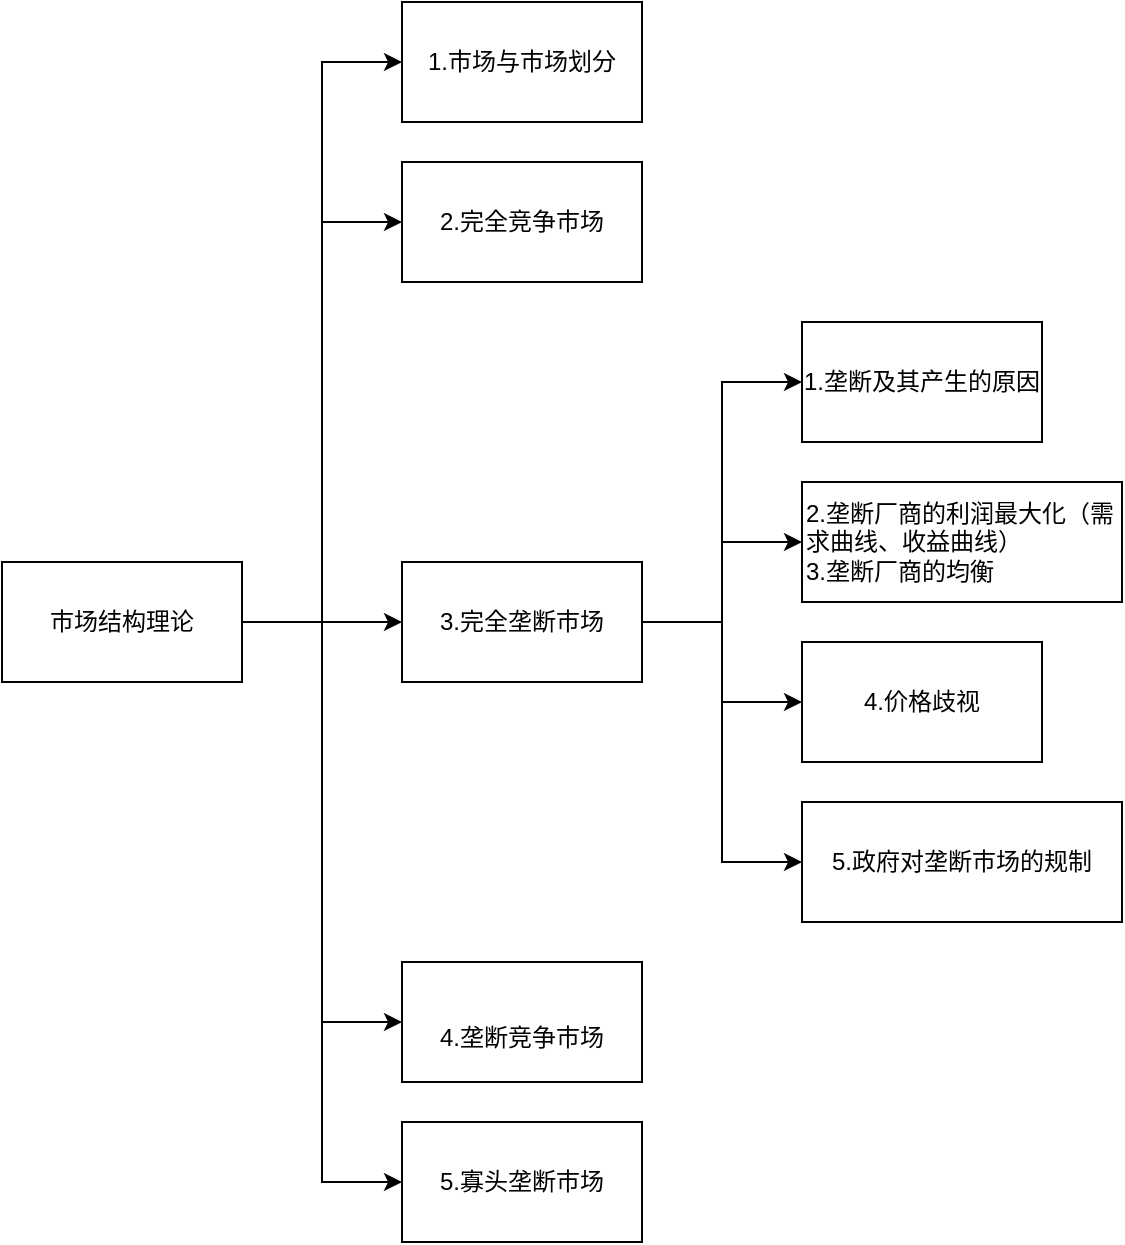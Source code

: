 <mxfile version="22.1.11" type="device">
  <diagram name="第 1 页" id="LbLHYrfMs61iux43dW0h">
    <mxGraphModel dx="954" dy="589" grid="1" gridSize="10" guides="1" tooltips="1" connect="1" arrows="1" fold="1" page="1" pageScale="1" pageWidth="827" pageHeight="1169" math="0" shadow="0">
      <root>
        <mxCell id="0" />
        <mxCell id="1" parent="0" />
        <mxCell id="JsexfxHilAh8iFjLhWHm-2" value="" style="edgeStyle=orthogonalEdgeStyle;rounded=0;orthogonalLoop=1;jettySize=auto;html=1;entryX=0;entryY=0.5;entryDx=0;entryDy=0;" parent="1" source="njytcRA9__mMUklmKUCp-1" target="JsexfxHilAh8iFjLhWHm-1" edge="1">
          <mxGeometry relative="1" as="geometry" />
        </mxCell>
        <mxCell id="JsexfxHilAh8iFjLhWHm-7" style="edgeStyle=orthogonalEdgeStyle;rounded=0;orthogonalLoop=1;jettySize=auto;html=1;entryX=0;entryY=0.5;entryDx=0;entryDy=0;" parent="1" source="njytcRA9__mMUklmKUCp-1" target="JsexfxHilAh8iFjLhWHm-6" edge="1">
          <mxGeometry relative="1" as="geometry" />
        </mxCell>
        <mxCell id="JsexfxHilAh8iFjLhWHm-8" style="edgeStyle=orthogonalEdgeStyle;rounded=0;orthogonalLoop=1;jettySize=auto;html=1;entryX=0;entryY=0.5;entryDx=0;entryDy=0;" parent="1" source="njytcRA9__mMUklmKUCp-1" target="JsexfxHilAh8iFjLhWHm-5" edge="1">
          <mxGeometry relative="1" as="geometry" />
        </mxCell>
        <mxCell id="JsexfxHilAh8iFjLhWHm-9" style="edgeStyle=orthogonalEdgeStyle;rounded=0;orthogonalLoop=1;jettySize=auto;html=1;entryX=0;entryY=0.5;entryDx=0;entryDy=0;" parent="1" source="njytcRA9__mMUklmKUCp-1" target="JsexfxHilAh8iFjLhWHm-4" edge="1">
          <mxGeometry relative="1" as="geometry" />
        </mxCell>
        <mxCell id="JsexfxHilAh8iFjLhWHm-10" style="edgeStyle=orthogonalEdgeStyle;rounded=0;orthogonalLoop=1;jettySize=auto;html=1;entryX=0;entryY=0.5;entryDx=0;entryDy=0;" parent="1" source="njytcRA9__mMUklmKUCp-1" target="JsexfxHilAh8iFjLhWHm-3" edge="1">
          <mxGeometry relative="1" as="geometry" />
        </mxCell>
        <mxCell id="njytcRA9__mMUklmKUCp-1" value="市场结构理论" style="rounded=0;whiteSpace=wrap;html=1;" parent="1" vertex="1">
          <mxGeometry x="40" y="320" width="120" height="60" as="geometry" />
        </mxCell>
        <mxCell id="JsexfxHilAh8iFjLhWHm-1" value="1.市场与市场划分" style="rounded=0;whiteSpace=wrap;html=1;" parent="1" vertex="1">
          <mxGeometry x="240" y="40" width="120" height="60" as="geometry" />
        </mxCell>
        <mxCell id="JsexfxHilAh8iFjLhWHm-3" value="5.寡头垄断市场" style="rounded=0;whiteSpace=wrap;html=1;" parent="1" vertex="1">
          <mxGeometry x="240" y="600" width="120" height="60" as="geometry" />
        </mxCell>
        <mxCell id="06mX5PKGgyIbJ01G6i1K-3" style="edgeStyle=orthogonalEdgeStyle;rounded=0;orthogonalLoop=1;jettySize=auto;html=1;entryX=0;entryY=0.5;entryDx=0;entryDy=0;" parent="1" source="JsexfxHilAh8iFjLhWHm-4" target="06mX5PKGgyIbJ01G6i1K-1" edge="1">
          <mxGeometry relative="1" as="geometry" />
        </mxCell>
        <mxCell id="06mX5PKGgyIbJ01G6i1K-4" style="edgeStyle=orthogonalEdgeStyle;rounded=0;orthogonalLoop=1;jettySize=auto;html=1;entryX=0;entryY=0.5;entryDx=0;entryDy=0;" parent="1" source="JsexfxHilAh8iFjLhWHm-4" target="06mX5PKGgyIbJ01G6i1K-2" edge="1">
          <mxGeometry relative="1" as="geometry" />
        </mxCell>
        <mxCell id="q6PkAkNHodh8ne1Dhvo1-3" style="edgeStyle=orthogonalEdgeStyle;rounded=0;orthogonalLoop=1;jettySize=auto;html=1;entryX=0;entryY=0.5;entryDx=0;entryDy=0;" parent="1" source="JsexfxHilAh8iFjLhWHm-4" target="q6PkAkNHodh8ne1Dhvo1-2" edge="1">
          <mxGeometry relative="1" as="geometry" />
        </mxCell>
        <mxCell id="sHeT5RO3KI88Kfnv9RTe-1" style="edgeStyle=orthogonalEdgeStyle;rounded=0;orthogonalLoop=1;jettySize=auto;html=1;entryX=0;entryY=0.5;entryDx=0;entryDy=0;" parent="1" source="JsexfxHilAh8iFjLhWHm-4" target="q6PkAkNHodh8ne1Dhvo1-1" edge="1">
          <mxGeometry relative="1" as="geometry" />
        </mxCell>
        <mxCell id="JsexfxHilAh8iFjLhWHm-4" value="3.完全垄断市场" style="rounded=0;whiteSpace=wrap;html=1;" parent="1" vertex="1">
          <mxGeometry x="240" y="320" width="120" height="60" as="geometry" />
        </mxCell>
        <mxCell id="JsexfxHilAh8iFjLhWHm-5" value="&lt;br&gt;4.垄断竞争市场" style="rounded=0;whiteSpace=wrap;html=1;" parent="1" vertex="1">
          <mxGeometry x="240" y="520" width="120" height="60" as="geometry" />
        </mxCell>
        <mxCell id="JsexfxHilAh8iFjLhWHm-6" value="2.完全竞争市场" style="rounded=0;whiteSpace=wrap;html=1;" parent="1" vertex="1">
          <mxGeometry x="240" y="120" width="120" height="60" as="geometry" />
        </mxCell>
        <mxCell id="06mX5PKGgyIbJ01G6i1K-1" value="1.垄断及其产生的原因" style="rounded=0;whiteSpace=wrap;html=1;" parent="1" vertex="1">
          <mxGeometry x="440" y="200" width="120" height="60" as="geometry" />
        </mxCell>
        <mxCell id="06mX5PKGgyIbJ01G6i1K-2" value="4.价格歧视" style="rounded=0;whiteSpace=wrap;html=1;" parent="1" vertex="1">
          <mxGeometry x="440" y="360" width="120" height="60" as="geometry" />
        </mxCell>
        <mxCell id="q6PkAkNHodh8ne1Dhvo1-1" value="2.垄断厂商的利润最大化（需求曲线、收益曲线）&amp;nbsp;&lt;br&gt;3.垄断厂商的均衡" style="rounded=0;whiteSpace=wrap;html=1;align=left;" parent="1" vertex="1">
          <mxGeometry x="440" y="280" width="160" height="60" as="geometry" />
        </mxCell>
        <mxCell id="q6PkAkNHodh8ne1Dhvo1-2" value="5.政府对垄断市场的规制" style="rounded=0;whiteSpace=wrap;html=1;" parent="1" vertex="1">
          <mxGeometry x="440" y="440" width="160" height="60" as="geometry" />
        </mxCell>
      </root>
    </mxGraphModel>
  </diagram>
</mxfile>
